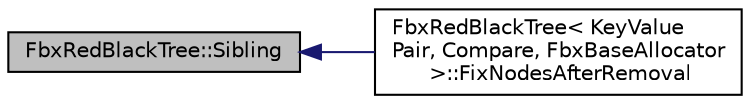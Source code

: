 digraph "FbxRedBlackTree::Sibling"
{
  edge [fontname="Helvetica",fontsize="10",labelfontname="Helvetica",labelfontsize="10"];
  node [fontname="Helvetica",fontsize="10",shape=record];
  rankdir="LR";
  Node71 [label="FbxRedBlackTree::Sibling",height=0.2,width=0.4,color="black", fillcolor="grey75", style="filled", fontcolor="black"];
  Node71 -> Node72 [dir="back",color="midnightblue",fontsize="10",style="solid",fontname="Helvetica"];
  Node72 [label="FbxRedBlackTree\< KeyValue\lPair, Compare, FbxBaseAllocator\l \>::FixNodesAfterRemoval",height=0.2,width=0.4,color="black", fillcolor="white", style="filled",URL="$class_fbx_red_black_tree.html#a3324d8304143f4d05160eab2aee1c6fa"];
}
